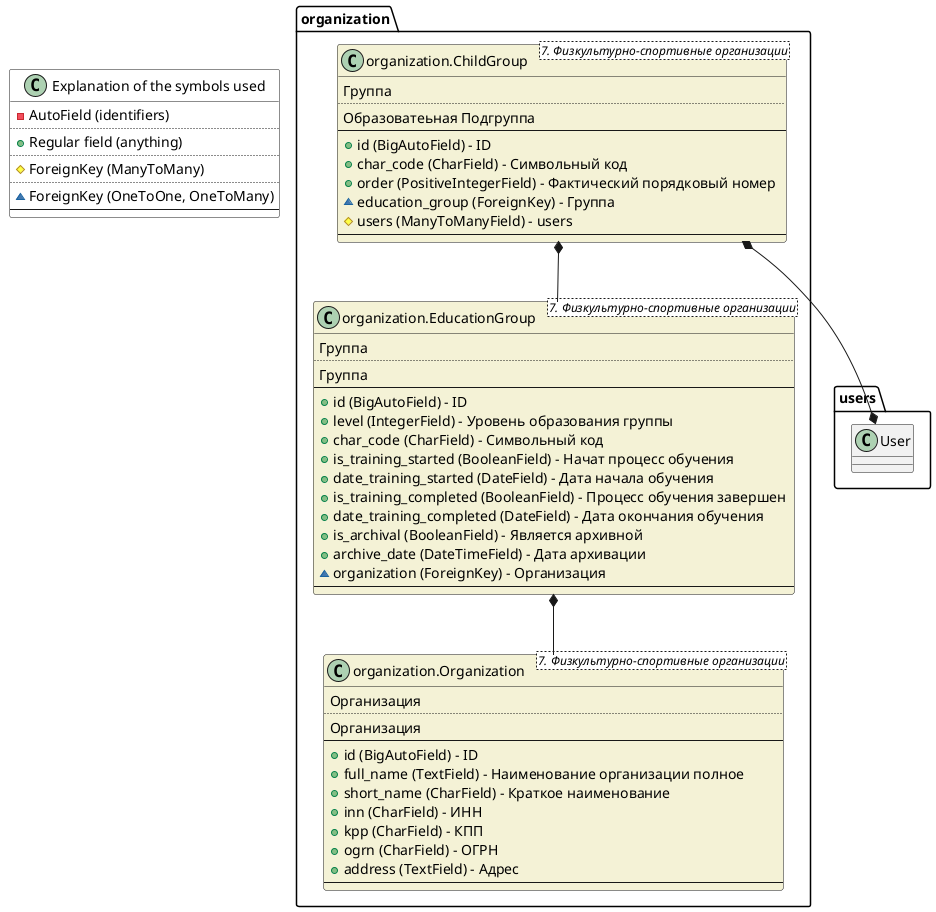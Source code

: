 @startuml

    class "Explanation of the symbols used" as DESCRIPTION #FFF {
    - AutoField (identifiers)
    ..
    + Regular field (anything)
    ..
    # ForeignKey (ManyToMany)
    ..
    ~ ForeignKey (OneToOne, OneToMany)
    --
}


class "organization.ChildGroup <7. Физкультурно-спортивные организации>" as organization.ChildGroup #f4f2d6 {
    Группа
    ..
    Образоватеьная Подгруппа
    --
    + id (BigAutoField) - ID
    + сhar_code (CharField) - Символьный код
    + order (PositiveIntegerField) - Фактический порядковый номер
    ~ education_group (ForeignKey) - Группа
    # users (ManyToManyField) - users
    --
}
organization.ChildGroup *-- organization.EducationGroup
organization.ChildGroup *--* users.User


class "organization.EducationGroup <7. Физкультурно-спортивные организации>" as organization.EducationGroup #f4f2d6 {
    Группа
    ..
    Группа
    --
    + id (BigAutoField) - ID
    + level (IntegerField) - Уровень образования группы
    + сhar_code (CharField) - Символьный код
    + is_training_started (BooleanField) - Начат процесс обучения
    + date_training_started (DateField) - Дата начала обучения
    + is_training_completed (BooleanField) - Процесс обучения завершен
    + date_training_completed (DateField) - Дата окончания обучения
    + is_archival (BooleanField) - Является архивной
    + archive_date (DateTimeField) - Дата архивации
    ~ organization (ForeignKey) - Организация
    --
}
organization.EducationGroup *-- organization.Organization


class "organization.Organization <7. Физкультурно-спортивные организации>" as organization.Organization #f4f2d6 {
    Организация
    ..
    Организация
    --
    + id (BigAutoField) - ID
    + full_name (TextField) - Наименование организации полное
    + short_name (CharField) - Краткое наименование
    + inn (CharField) - ИНН
    + kpp (CharField) - КПП
    + ogrn (CharField) - ОГРН
    + address (TextField) - Адрес
    --
}


@enduml
